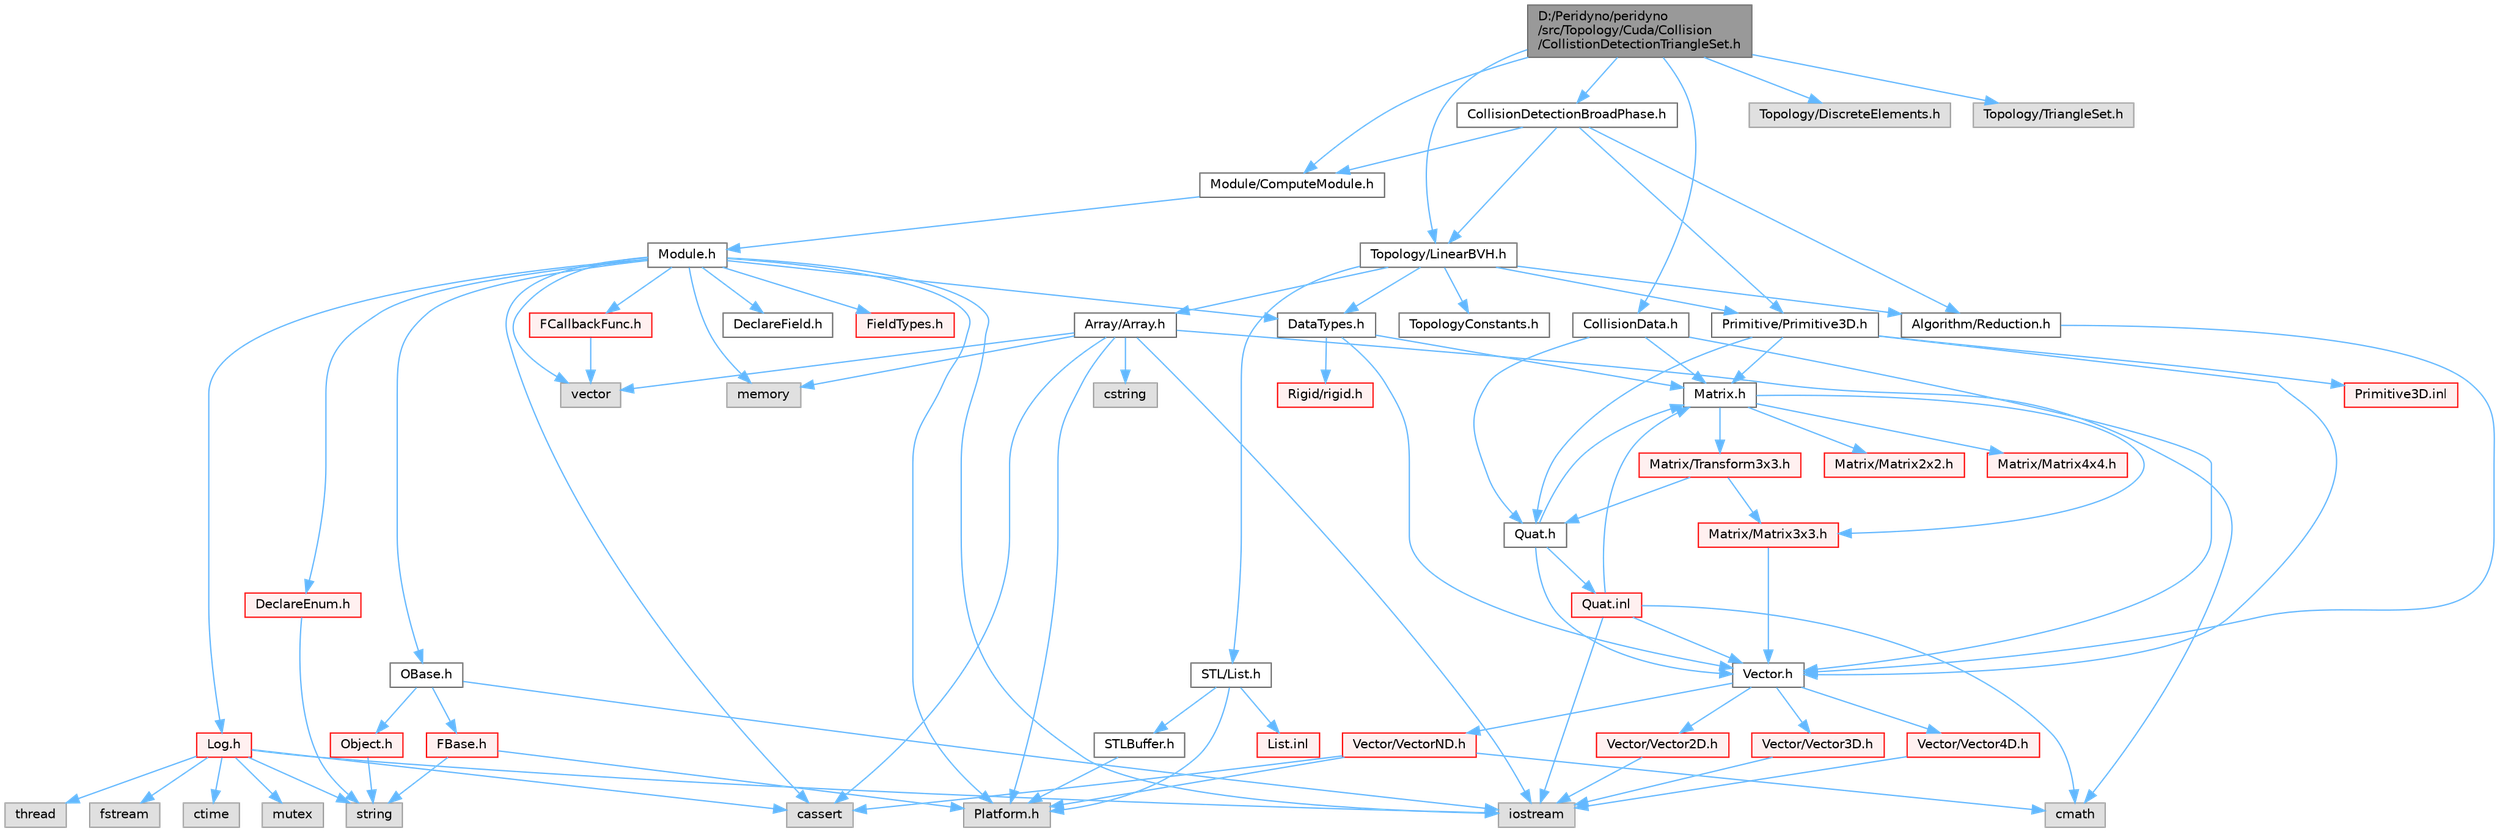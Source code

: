 digraph "D:/Peridyno/peridyno/src/Topology/Cuda/Collision/CollistionDetectionTriangleSet.h"
{
 // LATEX_PDF_SIZE
  bgcolor="transparent";
  edge [fontname=Helvetica,fontsize=10,labelfontname=Helvetica,labelfontsize=10];
  node [fontname=Helvetica,fontsize=10,shape=box,height=0.2,width=0.4];
  Node1 [id="Node000001",label="D:/Peridyno/peridyno\l/src/Topology/Cuda/Collision\l/CollistionDetectionTriangleSet.h",height=0.2,width=0.4,color="gray40", fillcolor="grey60", style="filled", fontcolor="black",tooltip=" "];
  Node1 -> Node2 [id="edge1_Node000001_Node000002",color="steelblue1",style="solid",tooltip=" "];
  Node2 [id="Node000002",label="Module/ComputeModule.h",height=0.2,width=0.4,color="grey40", fillcolor="white", style="filled",URL="$_compute_module_8h.html",tooltip=" "];
  Node2 -> Node3 [id="edge2_Node000002_Node000003",color="steelblue1",style="solid",tooltip=" "];
  Node3 [id="Node000003",label="Module.h",height=0.2,width=0.4,color="grey40", fillcolor="white", style="filled",URL="$_module_8h.html",tooltip=" "];
  Node3 -> Node4 [id="edge3_Node000003_Node000004",color="steelblue1",style="solid",tooltip=" "];
  Node4 [id="Node000004",label="Platform.h",height=0.2,width=0.4,color="grey60", fillcolor="#E0E0E0", style="filled",tooltip=" "];
  Node3 -> Node5 [id="edge4_Node000003_Node000005",color="steelblue1",style="solid",tooltip=" "];
  Node5 [id="Node000005",label="memory",height=0.2,width=0.4,color="grey60", fillcolor="#E0E0E0", style="filled",tooltip=" "];
  Node3 -> Node6 [id="edge5_Node000003_Node000006",color="steelblue1",style="solid",tooltip=" "];
  Node6 [id="Node000006",label="vector",height=0.2,width=0.4,color="grey60", fillcolor="#E0E0E0", style="filled",tooltip=" "];
  Node3 -> Node7 [id="edge6_Node000003_Node000007",color="steelblue1",style="solid",tooltip=" "];
  Node7 [id="Node000007",label="cassert",height=0.2,width=0.4,color="grey60", fillcolor="#E0E0E0", style="filled",tooltip=" "];
  Node3 -> Node8 [id="edge7_Node000003_Node000008",color="steelblue1",style="solid",tooltip=" "];
  Node8 [id="Node000008",label="iostream",height=0.2,width=0.4,color="grey60", fillcolor="#E0E0E0", style="filled",tooltip=" "];
  Node3 -> Node9 [id="edge8_Node000003_Node000009",color="steelblue1",style="solid",tooltip=" "];
  Node9 [id="Node000009",label="OBase.h",height=0.2,width=0.4,color="grey40", fillcolor="white", style="filled",URL="$_o_base_8h.html",tooltip=" "];
  Node9 -> Node8 [id="edge9_Node000009_Node000008",color="steelblue1",style="solid",tooltip=" "];
  Node9 -> Node10 [id="edge10_Node000009_Node000010",color="steelblue1",style="solid",tooltip=" "];
  Node10 [id="Node000010",label="FBase.h",height=0.2,width=0.4,color="red", fillcolor="#FFF0F0", style="filled",URL="$_f_base_8h.html",tooltip=" "];
  Node10 -> Node4 [id="edge11_Node000010_Node000004",color="steelblue1",style="solid",tooltip=" "];
  Node10 -> Node13 [id="edge12_Node000010_Node000013",color="steelblue1",style="solid",tooltip=" "];
  Node13 [id="Node000013",label="string",height=0.2,width=0.4,color="grey60", fillcolor="#E0E0E0", style="filled",tooltip=" "];
  Node9 -> Node16 [id="edge13_Node000009_Node000016",color="steelblue1",style="solid",tooltip=" "];
  Node16 [id="Node000016",label="Object.h",height=0.2,width=0.4,color="red", fillcolor="#FFF0F0", style="filled",URL="$_object_8h.html",tooltip=" "];
  Node16 -> Node13 [id="edge14_Node000016_Node000013",color="steelblue1",style="solid",tooltip=" "];
  Node3 -> Node19 [id="edge15_Node000003_Node000019",color="steelblue1",style="solid",tooltip=" "];
  Node19 [id="Node000019",label="Log.h",height=0.2,width=0.4,color="red", fillcolor="#FFF0F0", style="filled",URL="$_log_8h.html",tooltip=" "];
  Node19 -> Node20 [id="edge16_Node000019_Node000020",color="steelblue1",style="solid",tooltip=" "];
  Node20 [id="Node000020",label="mutex",height=0.2,width=0.4,color="grey60", fillcolor="#E0E0E0", style="filled",tooltip=" "];
  Node19 -> Node21 [id="edge17_Node000019_Node000021",color="steelblue1",style="solid",tooltip=" "];
  Node21 [id="Node000021",label="thread",height=0.2,width=0.4,color="grey60", fillcolor="#E0E0E0", style="filled",tooltip=" "];
  Node19 -> Node13 [id="edge18_Node000019_Node000013",color="steelblue1",style="solid",tooltip=" "];
  Node19 -> Node22 [id="edge19_Node000019_Node000022",color="steelblue1",style="solid",tooltip=" "];
  Node22 [id="Node000022",label="fstream",height=0.2,width=0.4,color="grey60", fillcolor="#E0E0E0", style="filled",tooltip=" "];
  Node19 -> Node8 [id="edge20_Node000019_Node000008",color="steelblue1",style="solid",tooltip=" "];
  Node19 -> Node23 [id="edge21_Node000019_Node000023",color="steelblue1",style="solid",tooltip=" "];
  Node23 [id="Node000023",label="ctime",height=0.2,width=0.4,color="grey60", fillcolor="#E0E0E0", style="filled",tooltip=" "];
  Node19 -> Node7 [id="edge22_Node000019_Node000007",color="steelblue1",style="solid",tooltip=" "];
  Node3 -> Node28 [id="edge23_Node000003_Node000028",color="steelblue1",style="solid",tooltip=" "];
  Node28 [id="Node000028",label="DataTypes.h",height=0.2,width=0.4,color="grey40", fillcolor="white", style="filled",URL="$_data_types_8h.html",tooltip=" "];
  Node28 -> Node29 [id="edge24_Node000028_Node000029",color="steelblue1",style="solid",tooltip=" "];
  Node29 [id="Node000029",label="Vector.h",height=0.2,width=0.4,color="grey40", fillcolor="white", style="filled",URL="$_vector_8h.html",tooltip=" "];
  Node29 -> Node30 [id="edge25_Node000029_Node000030",color="steelblue1",style="solid",tooltip=" "];
  Node30 [id="Node000030",label="Vector/Vector2D.h",height=0.2,width=0.4,color="red", fillcolor="#FFF0F0", style="filled",URL="$_vector2_d_8h.html",tooltip=" "];
  Node30 -> Node8 [id="edge26_Node000030_Node000008",color="steelblue1",style="solid",tooltip=" "];
  Node29 -> Node36 [id="edge27_Node000029_Node000036",color="steelblue1",style="solid",tooltip=" "];
  Node36 [id="Node000036",label="Vector/Vector3D.h",height=0.2,width=0.4,color="red", fillcolor="#FFF0F0", style="filled",URL="$_vector3_d_8h.html",tooltip=" "];
  Node36 -> Node8 [id="edge28_Node000036_Node000008",color="steelblue1",style="solid",tooltip=" "];
  Node29 -> Node39 [id="edge29_Node000029_Node000039",color="steelblue1",style="solid",tooltip=" "];
  Node39 [id="Node000039",label="Vector/Vector4D.h",height=0.2,width=0.4,color="red", fillcolor="#FFF0F0", style="filled",URL="$_vector4_d_8h.html",tooltip=" "];
  Node39 -> Node8 [id="edge30_Node000039_Node000008",color="steelblue1",style="solid",tooltip=" "];
  Node29 -> Node42 [id="edge31_Node000029_Node000042",color="steelblue1",style="solid",tooltip=" "];
  Node42 [id="Node000042",label="Vector/VectorND.h",height=0.2,width=0.4,color="red", fillcolor="#FFF0F0", style="filled",URL="$_vector_n_d_8h.html",tooltip=" "];
  Node42 -> Node47 [id="edge32_Node000042_Node000047",color="steelblue1",style="solid",tooltip=" "];
  Node47 [id="Node000047",label="cmath",height=0.2,width=0.4,color="grey60", fillcolor="#E0E0E0", style="filled",tooltip=" "];
  Node42 -> Node7 [id="edge33_Node000042_Node000007",color="steelblue1",style="solid",tooltip=" "];
  Node42 -> Node4 [id="edge34_Node000042_Node000004",color="steelblue1",style="solid",tooltip=" "];
  Node28 -> Node48 [id="edge35_Node000028_Node000048",color="steelblue1",style="solid",tooltip=" "];
  Node48 [id="Node000048",label="Matrix.h",height=0.2,width=0.4,color="grey40", fillcolor="white", style="filled",URL="$_matrix_8h.html",tooltip=" "];
  Node48 -> Node49 [id="edge36_Node000048_Node000049",color="steelblue1",style="solid",tooltip=" "];
  Node49 [id="Node000049",label="Matrix/Matrix2x2.h",height=0.2,width=0.4,color="red", fillcolor="#FFF0F0", style="filled",URL="$_matrix2x2_8h.html",tooltip=" "];
  Node48 -> Node54 [id="edge37_Node000048_Node000054",color="steelblue1",style="solid",tooltip=" "];
  Node54 [id="Node000054",label="Matrix/Matrix3x3.h",height=0.2,width=0.4,color="red", fillcolor="#FFF0F0", style="filled",URL="$_matrix3x3_8h.html",tooltip=" "];
  Node54 -> Node29 [id="edge38_Node000054_Node000029",color="steelblue1",style="solid",tooltip=" "];
  Node48 -> Node57 [id="edge39_Node000048_Node000057",color="steelblue1",style="solid",tooltip=" "];
  Node57 [id="Node000057",label="Matrix/Matrix4x4.h",height=0.2,width=0.4,color="red", fillcolor="#FFF0F0", style="filled",URL="$_matrix4x4_8h.html",tooltip=" "];
  Node48 -> Node60 [id="edge40_Node000048_Node000060",color="steelblue1",style="solid",tooltip=" "];
  Node60 [id="Node000060",label="Matrix/Transform3x3.h",height=0.2,width=0.4,color="red", fillcolor="#FFF0F0", style="filled",URL="$_transform3x3_8h.html",tooltip=" "];
  Node60 -> Node61 [id="edge41_Node000060_Node000061",color="steelblue1",style="solid",tooltip=" "];
  Node61 [id="Node000061",label="Quat.h",height=0.2,width=0.4,color="grey40", fillcolor="white", style="filled",URL="$_quat_8h.html",tooltip="Implementation of quaternion."];
  Node61 -> Node29 [id="edge42_Node000061_Node000029",color="steelblue1",style="solid",tooltip=" "];
  Node61 -> Node48 [id="edge43_Node000061_Node000048",color="steelblue1",style="solid",tooltip=" "];
  Node61 -> Node62 [id="edge44_Node000061_Node000062",color="steelblue1",style="solid",tooltip=" "];
  Node62 [id="Node000062",label="Quat.inl",height=0.2,width=0.4,color="red", fillcolor="#FFF0F0", style="filled",URL="$_quat_8inl.html",tooltip=" "];
  Node62 -> Node47 [id="edge45_Node000062_Node000047",color="steelblue1",style="solid",tooltip=" "];
  Node62 -> Node8 [id="edge46_Node000062_Node000008",color="steelblue1",style="solid",tooltip=" "];
  Node62 -> Node29 [id="edge47_Node000062_Node000029",color="steelblue1",style="solid",tooltip=" "];
  Node62 -> Node48 [id="edge48_Node000062_Node000048",color="steelblue1",style="solid",tooltip=" "];
  Node60 -> Node54 [id="edge49_Node000060_Node000054",color="steelblue1",style="solid",tooltip=" "];
  Node28 -> Node65 [id="edge50_Node000028_Node000065",color="steelblue1",style="solid",tooltip=" "];
  Node65 [id="Node000065",label="Rigid/rigid.h",height=0.2,width=0.4,color="red", fillcolor="#FFF0F0", style="filled",URL="$rigid_8h.html",tooltip=" "];
  Node3 -> Node69 [id="edge51_Node000003_Node000069",color="steelblue1",style="solid",tooltip=" "];
  Node69 [id="Node000069",label="DeclareEnum.h",height=0.2,width=0.4,color="red", fillcolor="#FFF0F0", style="filled",URL="$_declare_enum_8h.html",tooltip=" "];
  Node69 -> Node13 [id="edge52_Node000069_Node000013",color="steelblue1",style="solid",tooltip=" "];
  Node3 -> Node84 [id="edge53_Node000003_Node000084",color="steelblue1",style="solid",tooltip=" "];
  Node84 [id="Node000084",label="DeclareField.h",height=0.2,width=0.4,color="grey40", fillcolor="white", style="filled",URL="$_declare_field_8h.html",tooltip=" "];
  Node3 -> Node85 [id="edge54_Node000003_Node000085",color="steelblue1",style="solid",tooltip=" "];
  Node85 [id="Node000085",label="FCallbackFunc.h",height=0.2,width=0.4,color="red", fillcolor="#FFF0F0", style="filled",URL="$_f_callback_func_8h.html",tooltip=" "];
  Node85 -> Node6 [id="edge55_Node000085_Node000006",color="steelblue1",style="solid",tooltip=" "];
  Node3 -> Node86 [id="edge56_Node000003_Node000086",color="steelblue1",style="solid",tooltip=" "];
  Node86 [id="Node000086",label="FieldTypes.h",height=0.2,width=0.4,color="red", fillcolor="#FFF0F0", style="filled",URL="$_field_types_8h.html",tooltip=" "];
  Node1 -> Node88 [id="edge57_Node000001_Node000088",color="steelblue1",style="solid",tooltip=" "];
  Node88 [id="Node000088",label="Topology/DiscreteElements.h",height=0.2,width=0.4,color="grey60", fillcolor="#E0E0E0", style="filled",tooltip=" "];
  Node1 -> Node89 [id="edge58_Node000001_Node000089",color="steelblue1",style="solid",tooltip=" "];
  Node89 [id="Node000089",label="Topology/TriangleSet.h",height=0.2,width=0.4,color="grey60", fillcolor="#E0E0E0", style="filled",tooltip=" "];
  Node1 -> Node90 [id="edge59_Node000001_Node000090",color="steelblue1",style="solid",tooltip=" "];
  Node90 [id="Node000090",label="Topology/LinearBVH.h",height=0.2,width=0.4,color="grey40", fillcolor="white", style="filled",URL="$_linear_b_v_h_8h.html",tooltip=" "];
  Node90 -> Node28 [id="edge60_Node000090_Node000028",color="steelblue1",style="solid",tooltip=" "];
  Node90 -> Node91 [id="edge61_Node000090_Node000091",color="steelblue1",style="solid",tooltip=" "];
  Node91 [id="Node000091",label="TopologyConstants.h",height=0.2,width=0.4,color="grey40", fillcolor="white", style="filled",URL="$_topology_constants_8h.html",tooltip=" "];
  Node90 -> Node73 [id="edge62_Node000090_Node000073",color="steelblue1",style="solid",tooltip=" "];
  Node73 [id="Node000073",label="Array/Array.h",height=0.2,width=0.4,color="grey40", fillcolor="white", style="filled",URL="$_array_8h.html",tooltip=" "];
  Node73 -> Node4 [id="edge63_Node000073_Node000004",color="steelblue1",style="solid",tooltip=" "];
  Node73 -> Node7 [id="edge64_Node000073_Node000007",color="steelblue1",style="solid",tooltip=" "];
  Node73 -> Node6 [id="edge65_Node000073_Node000006",color="steelblue1",style="solid",tooltip=" "];
  Node73 -> Node8 [id="edge66_Node000073_Node000008",color="steelblue1",style="solid",tooltip=" "];
  Node73 -> Node74 [id="edge67_Node000073_Node000074",color="steelblue1",style="solid",tooltip=" "];
  Node74 [id="Node000074",label="cstring",height=0.2,width=0.4,color="grey60", fillcolor="#E0E0E0", style="filled",tooltip=" "];
  Node73 -> Node5 [id="edge68_Node000073_Node000005",color="steelblue1",style="solid",tooltip=" "];
  Node73 -> Node47 [id="edge69_Node000073_Node000047",color="steelblue1",style="solid",tooltip=" "];
  Node90 -> Node78 [id="edge70_Node000090_Node000078",color="steelblue1",style="solid",tooltip=" "];
  Node78 [id="Node000078",label="STL/List.h",height=0.2,width=0.4,color="grey40", fillcolor="white", style="filled",URL="$_list_8h.html",tooltip=" "];
  Node78 -> Node4 [id="edge71_Node000078_Node000004",color="steelblue1",style="solid",tooltip=" "];
  Node78 -> Node79 [id="edge72_Node000078_Node000079",color="steelblue1",style="solid",tooltip=" "];
  Node79 [id="Node000079",label="STLBuffer.h",height=0.2,width=0.4,color="grey40", fillcolor="white", style="filled",URL="$_s_t_l_buffer_8h.html",tooltip=" "];
  Node79 -> Node4 [id="edge73_Node000079_Node000004",color="steelblue1",style="solid",tooltip=" "];
  Node78 -> Node80 [id="edge74_Node000078_Node000080",color="steelblue1",style="solid",tooltip=" "];
  Node80 [id="Node000080",label="List.inl",height=0.2,width=0.4,color="red", fillcolor="#FFF0F0", style="filled",URL="$_list_8inl.html",tooltip=" "];
  Node90 -> Node92 [id="edge75_Node000090_Node000092",color="steelblue1",style="solid",tooltip=" "];
  Node92 [id="Node000092",label="Primitive/Primitive3D.h",height=0.2,width=0.4,color="grey40", fillcolor="white", style="filled",URL="$_primitive3_d_8h.html",tooltip=" "];
  Node92 -> Node29 [id="edge76_Node000092_Node000029",color="steelblue1",style="solid",tooltip=" "];
  Node92 -> Node48 [id="edge77_Node000092_Node000048",color="steelblue1",style="solid",tooltip=" "];
  Node92 -> Node61 [id="edge78_Node000092_Node000061",color="steelblue1",style="solid",tooltip=" "];
  Node92 -> Node93 [id="edge79_Node000092_Node000093",color="steelblue1",style="solid",tooltip=" "];
  Node93 [id="Node000093",label="Primitive3D.inl",height=0.2,width=0.4,color="red", fillcolor="#FFF0F0", style="filled",URL="$_primitive3_d_8inl.html",tooltip=" "];
  Node90 -> Node96 [id="edge80_Node000090_Node000096",color="steelblue1",style="solid",tooltip=" "];
  Node96 [id="Node000096",label="Algorithm/Reduction.h",height=0.2,width=0.4,color="grey40", fillcolor="white", style="filled",URL="$_reduction_8h.html",tooltip=" "];
  Node96 -> Node29 [id="edge81_Node000096_Node000029",color="steelblue1",style="solid",tooltip=" "];
  Node1 -> Node97 [id="edge82_Node000001_Node000097",color="steelblue1",style="solid",tooltip=" "];
  Node97 [id="Node000097",label="CollisionData.h",height=0.2,width=0.4,color="grey40", fillcolor="white", style="filled",URL="$_collision_data_8h.html",tooltip=" "];
  Node97 -> Node29 [id="edge83_Node000097_Node000029",color="steelblue1",style="solid",tooltip=" "];
  Node97 -> Node48 [id="edge84_Node000097_Node000048",color="steelblue1",style="solid",tooltip=" "];
  Node97 -> Node61 [id="edge85_Node000097_Node000061",color="steelblue1",style="solid",tooltip=" "];
  Node1 -> Node98 [id="edge86_Node000001_Node000098",color="steelblue1",style="solid",tooltip=" "];
  Node98 [id="Node000098",label="CollisionDetectionBroadPhase.h",height=0.2,width=0.4,color="grey40", fillcolor="white", style="filled",URL="$_cuda_2_collision_2_collision_detection_broad_phase_8h.html",tooltip=" "];
  Node98 -> Node2 [id="edge87_Node000098_Node000002",color="steelblue1",style="solid",tooltip=" "];
  Node98 -> Node96 [id="edge88_Node000098_Node000096",color="steelblue1",style="solid",tooltip=" "];
  Node98 -> Node92 [id="edge89_Node000098_Node000092",color="steelblue1",style="solid",tooltip=" "];
  Node98 -> Node90 [id="edge90_Node000098_Node000090",color="steelblue1",style="solid",tooltip=" "];
}
